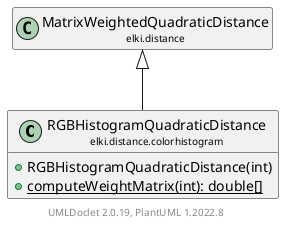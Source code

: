 @startuml
    remove .*\.(Instance|Par|Parameterizer|Factory)$
    set namespaceSeparator none
    hide empty fields
    hide empty methods

    class "<size:14>RGBHistogramQuadraticDistance\n<size:10>elki.distance.colorhistogram" as elki.distance.colorhistogram.RGBHistogramQuadraticDistance [[RGBHistogramQuadraticDistance.html]] {
        +RGBHistogramQuadraticDistance(int)
        {static} +computeWeightMatrix(int): double[]
    }

    class "<size:14>MatrixWeightedQuadraticDistance\n<size:10>elki.distance" as elki.distance.MatrixWeightedQuadraticDistance [[../MatrixWeightedQuadraticDistance.html]]
    class "<size:14>RGBHistogramQuadraticDistance.Par\n<size:10>elki.distance.colorhistogram" as elki.distance.colorhistogram.RGBHistogramQuadraticDistance.Par [[RGBHistogramQuadraticDistance.Par.html]]

    elki.distance.MatrixWeightedQuadraticDistance <|-- elki.distance.colorhistogram.RGBHistogramQuadraticDistance
    elki.distance.colorhistogram.RGBHistogramQuadraticDistance +-- elki.distance.colorhistogram.RGBHistogramQuadraticDistance.Par

    center footer UMLDoclet 2.0.19, PlantUML 1.2022.8
@enduml
